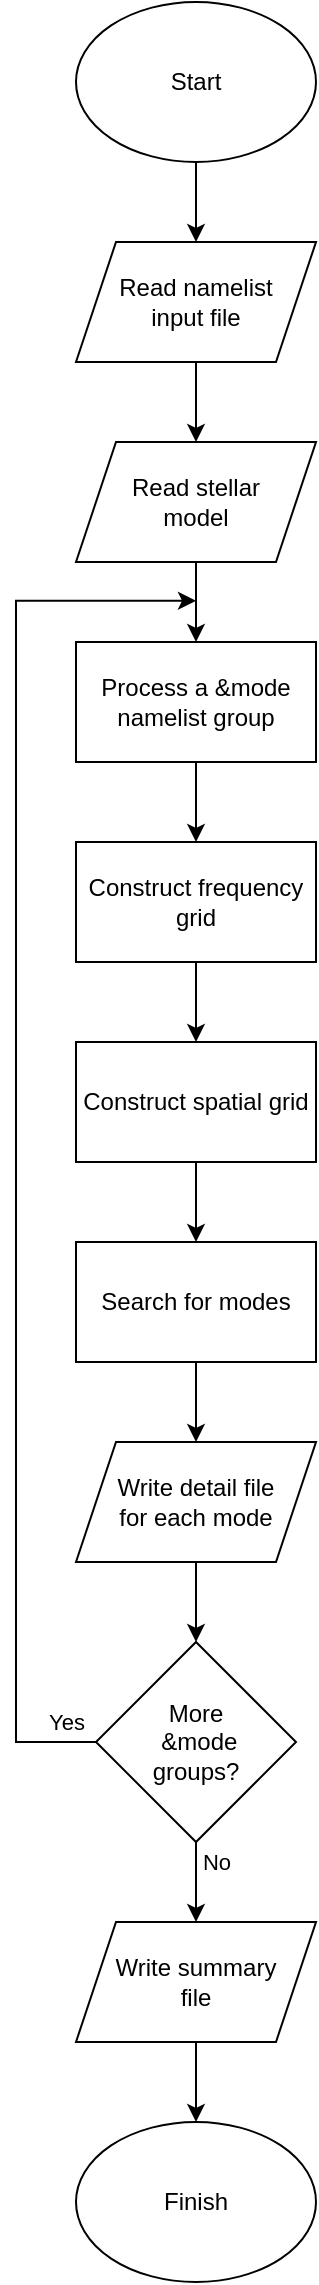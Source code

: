 <mxfile version="20.7.4" type="device"><diagram id="C5RBs43oDa-KdzZeNtuy" name="Page-1"><mxGraphModel dx="1451" dy="1244" grid="1" gridSize="10" guides="1" tooltips="1" connect="1" arrows="1" fold="1" page="1" pageScale="1" pageWidth="200" pageHeight="1200" math="0" shadow="0"><root><mxCell id="WIyWlLk6GJQsqaUBKTNV-0"/><mxCell id="WIyWlLk6GJQsqaUBKTNV-1" parent="WIyWlLk6GJQsqaUBKTNV-0"/><mxCell id="PM48pYPTv0ucS5DTSRs5-4" value="" style="edgeStyle=orthogonalEdgeStyle;rounded=0;orthogonalLoop=1;jettySize=auto;html=1;exitX=0.475;exitY=0.988;exitDx=0;exitDy=0;exitPerimeter=0;" edge="1" parent="WIyWlLk6GJQsqaUBKTNV-1" source="PM48pYPTv0ucS5DTSRs5-2" target="PM48pYPTv0ucS5DTSRs5-3"><mxGeometry relative="1" as="geometry"><Array as="points"><mxPoint x="115" y="109"/></Array></mxGeometry></mxCell><mxCell id="PM48pYPTv0ucS5DTSRs5-2" value="Start" style="ellipse;whiteSpace=wrap;html=1;" vertex="1" parent="WIyWlLk6GJQsqaUBKTNV-1"><mxGeometry x="55" y="30" width="120" height="80" as="geometry"/></mxCell><mxCell id="PM48pYPTv0ucS5DTSRs5-3" value="Read namelist &lt;br&gt;input file" style="shape=parallelogram;perimeter=parallelogramPerimeter;whiteSpace=wrap;html=1;fixedSize=1;" vertex="1" parent="WIyWlLk6GJQsqaUBKTNV-1"><mxGeometry x="55" y="150" width="120" height="60" as="geometry"/></mxCell><mxCell id="PM48pYPTv0ucS5DTSRs5-6" value="Read&amp;nbsp;stellar&lt;br&gt;model" style="shape=parallelogram;perimeter=parallelogramPerimeter;whiteSpace=wrap;html=1;fixedSize=1;" vertex="1" parent="WIyWlLk6GJQsqaUBKTNV-1"><mxGeometry x="55" y="250" width="120" height="60" as="geometry"/></mxCell><mxCell id="PM48pYPTv0ucS5DTSRs5-7" value="Process a &amp;amp;mode namelist group" style="rounded=0;whiteSpace=wrap;html=1;" vertex="1" parent="WIyWlLk6GJQsqaUBKTNV-1"><mxGeometry x="55" y="350" width="120" height="60" as="geometry"/></mxCell><mxCell id="PM48pYPTv0ucS5DTSRs5-8" value="Construct frequency grid" style="rounded=0;whiteSpace=wrap;html=1;" vertex="1" parent="WIyWlLk6GJQsqaUBKTNV-1"><mxGeometry x="55" y="450" width="120" height="60" as="geometry"/></mxCell><mxCell id="PM48pYPTv0ucS5DTSRs5-9" value="Construct spatial grid" style="rounded=0;whiteSpace=wrap;html=1;" vertex="1" parent="WIyWlLk6GJQsqaUBKTNV-1"><mxGeometry x="55" y="550" width="120" height="60" as="geometry"/></mxCell><mxCell id="PM48pYPTv0ucS5DTSRs5-10" value="Search for modes" style="rounded=0;whiteSpace=wrap;html=1;" vertex="1" parent="WIyWlLk6GJQsqaUBKTNV-1"><mxGeometry x="55" y="650" width="120" height="60" as="geometry"/></mxCell><mxCell id="PM48pYPTv0ucS5DTSRs5-12" value="Write detail file &lt;br&gt;for each mode" style="shape=parallelogram;perimeter=parallelogramPerimeter;whiteSpace=wrap;html=1;fixedSize=1;" vertex="1" parent="WIyWlLk6GJQsqaUBKTNV-1"><mxGeometry x="55" y="750" width="120" height="60" as="geometry"/></mxCell><mxCell id="PM48pYPTv0ucS5DTSRs5-13" value="More&lt;br&gt;&amp;nbsp;&amp;amp;mode&lt;br&gt;groups?" style="rhombus;whiteSpace=wrap;html=1;" vertex="1" parent="WIyWlLk6GJQsqaUBKTNV-1"><mxGeometry x="65" y="850" width="100" height="100" as="geometry"/></mxCell><mxCell id="PM48pYPTv0ucS5DTSRs5-14" value="" style="endArrow=classic;html=1;rounded=0;edgeStyle=orthogonalEdgeStyle;" edge="1" parent="WIyWlLk6GJQsqaUBKTNV-1" source="PM48pYPTv0ucS5DTSRs5-13"><mxGeometry width="50" height="50" relative="1" as="geometry"><mxPoint x="175" y="720" as="sourcePoint"/><mxPoint x="115" y="329.394" as="targetPoint"/><Array as="points"><mxPoint x="25" y="900"/><mxPoint x="25" y="329"/></Array></mxGeometry></mxCell><mxCell id="PM48pYPTv0ucS5DTSRs5-15" value="Yes" style="edgeLabel;html=1;align=center;verticalAlign=middle;resizable=0;points=[];" vertex="1" connectable="0" parent="PM48pYPTv0ucS5DTSRs5-14"><mxGeometry x="-0.957" relative="1" as="geometry"><mxPoint y="-10" as="offset"/></mxGeometry></mxCell><mxCell id="PM48pYPTv0ucS5DTSRs5-16" value="" style="endArrow=classic;html=1;rounded=0;" edge="1" parent="WIyWlLk6GJQsqaUBKTNV-1" source="PM48pYPTv0ucS5DTSRs5-3" target="PM48pYPTv0ucS5DTSRs5-6"><mxGeometry width="50" height="50" relative="1" as="geometry"><mxPoint x="85" y="220" as="sourcePoint"/><mxPoint x="135" y="170" as="targetPoint"/></mxGeometry></mxCell><mxCell id="PM48pYPTv0ucS5DTSRs5-17" value="" style="endArrow=classic;html=1;rounded=0;" edge="1" parent="WIyWlLk6GJQsqaUBKTNV-1" source="PM48pYPTv0ucS5DTSRs5-6" target="PM48pYPTv0ucS5DTSRs5-7"><mxGeometry width="50" height="50" relative="1" as="geometry"><mxPoint x="125.0" y="220" as="sourcePoint"/><mxPoint x="125.0" y="260" as="targetPoint"/></mxGeometry></mxCell><mxCell id="PM48pYPTv0ucS5DTSRs5-18" value="" style="endArrow=classic;html=1;rounded=0;" edge="1" parent="WIyWlLk6GJQsqaUBKTNV-1" source="PM48pYPTv0ucS5DTSRs5-7" target="PM48pYPTv0ucS5DTSRs5-8"><mxGeometry width="50" height="50" relative="1" as="geometry"><mxPoint x="114.7" y="410" as="sourcePoint"/><mxPoint x="114.7" y="450" as="targetPoint"/></mxGeometry></mxCell><mxCell id="PM48pYPTv0ucS5DTSRs5-19" value="" style="endArrow=classic;html=1;rounded=0;" edge="1" parent="WIyWlLk6GJQsqaUBKTNV-1" source="PM48pYPTv0ucS5DTSRs5-8" target="PM48pYPTv0ucS5DTSRs5-9"><mxGeometry width="50" height="50" relative="1" as="geometry"><mxPoint x="114.7" y="510" as="sourcePoint"/><mxPoint x="115" y="550" as="targetPoint"/></mxGeometry></mxCell><mxCell id="PM48pYPTv0ucS5DTSRs5-20" value="" style="endArrow=classic;html=1;rounded=0;" edge="1" parent="WIyWlLk6GJQsqaUBKTNV-1" source="PM48pYPTv0ucS5DTSRs5-9" target="PM48pYPTv0ucS5DTSRs5-10"><mxGeometry x="1" y="-151" width="50" height="50" relative="1" as="geometry"><mxPoint x="114.7" y="610" as="sourcePoint"/><mxPoint x="114.7" y="650" as="targetPoint"/><mxPoint x="131" y="150" as="offset"/></mxGeometry></mxCell><mxCell id="PM48pYPTv0ucS5DTSRs5-21" value="" style="endArrow=classic;html=1;rounded=0;" edge="1" parent="WIyWlLk6GJQsqaUBKTNV-1" source="PM48pYPTv0ucS5DTSRs5-10" target="PM48pYPTv0ucS5DTSRs5-12"><mxGeometry width="50" height="50" relative="1" as="geometry"><mxPoint x="114.7" y="710" as="sourcePoint"/><mxPoint x="114.7" y="750" as="targetPoint"/></mxGeometry></mxCell><mxCell id="PM48pYPTv0ucS5DTSRs5-22" value="" style="endArrow=classic;html=1;rounded=0;" edge="1" parent="WIyWlLk6GJQsqaUBKTNV-1" source="PM48pYPTv0ucS5DTSRs5-12" target="PM48pYPTv0ucS5DTSRs5-13"><mxGeometry x="1" y="162" width="50" height="50" relative="1" as="geometry"><mxPoint x="114.7" y="810" as="sourcePoint"/><mxPoint x="114.7" y="850" as="targetPoint"/><mxPoint x="-102" y="150" as="offset"/></mxGeometry></mxCell><mxCell id="PM48pYPTv0ucS5DTSRs5-24" value="Write summary &lt;br&gt;file" style="shape=parallelogram;perimeter=parallelogramPerimeter;whiteSpace=wrap;html=1;fixedSize=1;" vertex="1" parent="WIyWlLk6GJQsqaUBKTNV-1"><mxGeometry x="55" y="990" width="120" height="60" as="geometry"/></mxCell><mxCell id="PM48pYPTv0ucS5DTSRs5-25" value="" style="endArrow=classic;html=1;rounded=0;" edge="1" parent="WIyWlLk6GJQsqaUBKTNV-1" source="PM48pYPTv0ucS5DTSRs5-13" target="PM48pYPTv0ucS5DTSRs5-24"><mxGeometry width="50" height="50" relative="1" as="geometry"><mxPoint x="155" y="830" as="sourcePoint"/><mxPoint x="205" y="780" as="targetPoint"/></mxGeometry></mxCell><mxCell id="PM48pYPTv0ucS5DTSRs5-28" value="No" style="edgeLabel;html=1;align=center;verticalAlign=middle;resizable=0;points=[];" vertex="1" connectable="0" parent="PM48pYPTv0ucS5DTSRs5-25"><mxGeometry x="-0.362" relative="1" as="geometry"><mxPoint x="10" y="-3" as="offset"/></mxGeometry></mxCell><mxCell id="PM48pYPTv0ucS5DTSRs5-26" value="Finish" style="ellipse;whiteSpace=wrap;html=1;" vertex="1" parent="WIyWlLk6GJQsqaUBKTNV-1"><mxGeometry x="55" y="1090" width="120" height="80" as="geometry"/></mxCell><mxCell id="PM48pYPTv0ucS5DTSRs5-27" value="" style="endArrow=classic;html=1;rounded=0;" edge="1" parent="WIyWlLk6GJQsqaUBKTNV-1" source="PM48pYPTv0ucS5DTSRs5-24" target="PM48pYPTv0ucS5DTSRs5-26"><mxGeometry width="50" height="50" relative="1" as="geometry"><mxPoint x="115" y="1060" as="sourcePoint"/><mxPoint x="205" y="930" as="targetPoint"/></mxGeometry></mxCell></root></mxGraphModel></diagram></mxfile>